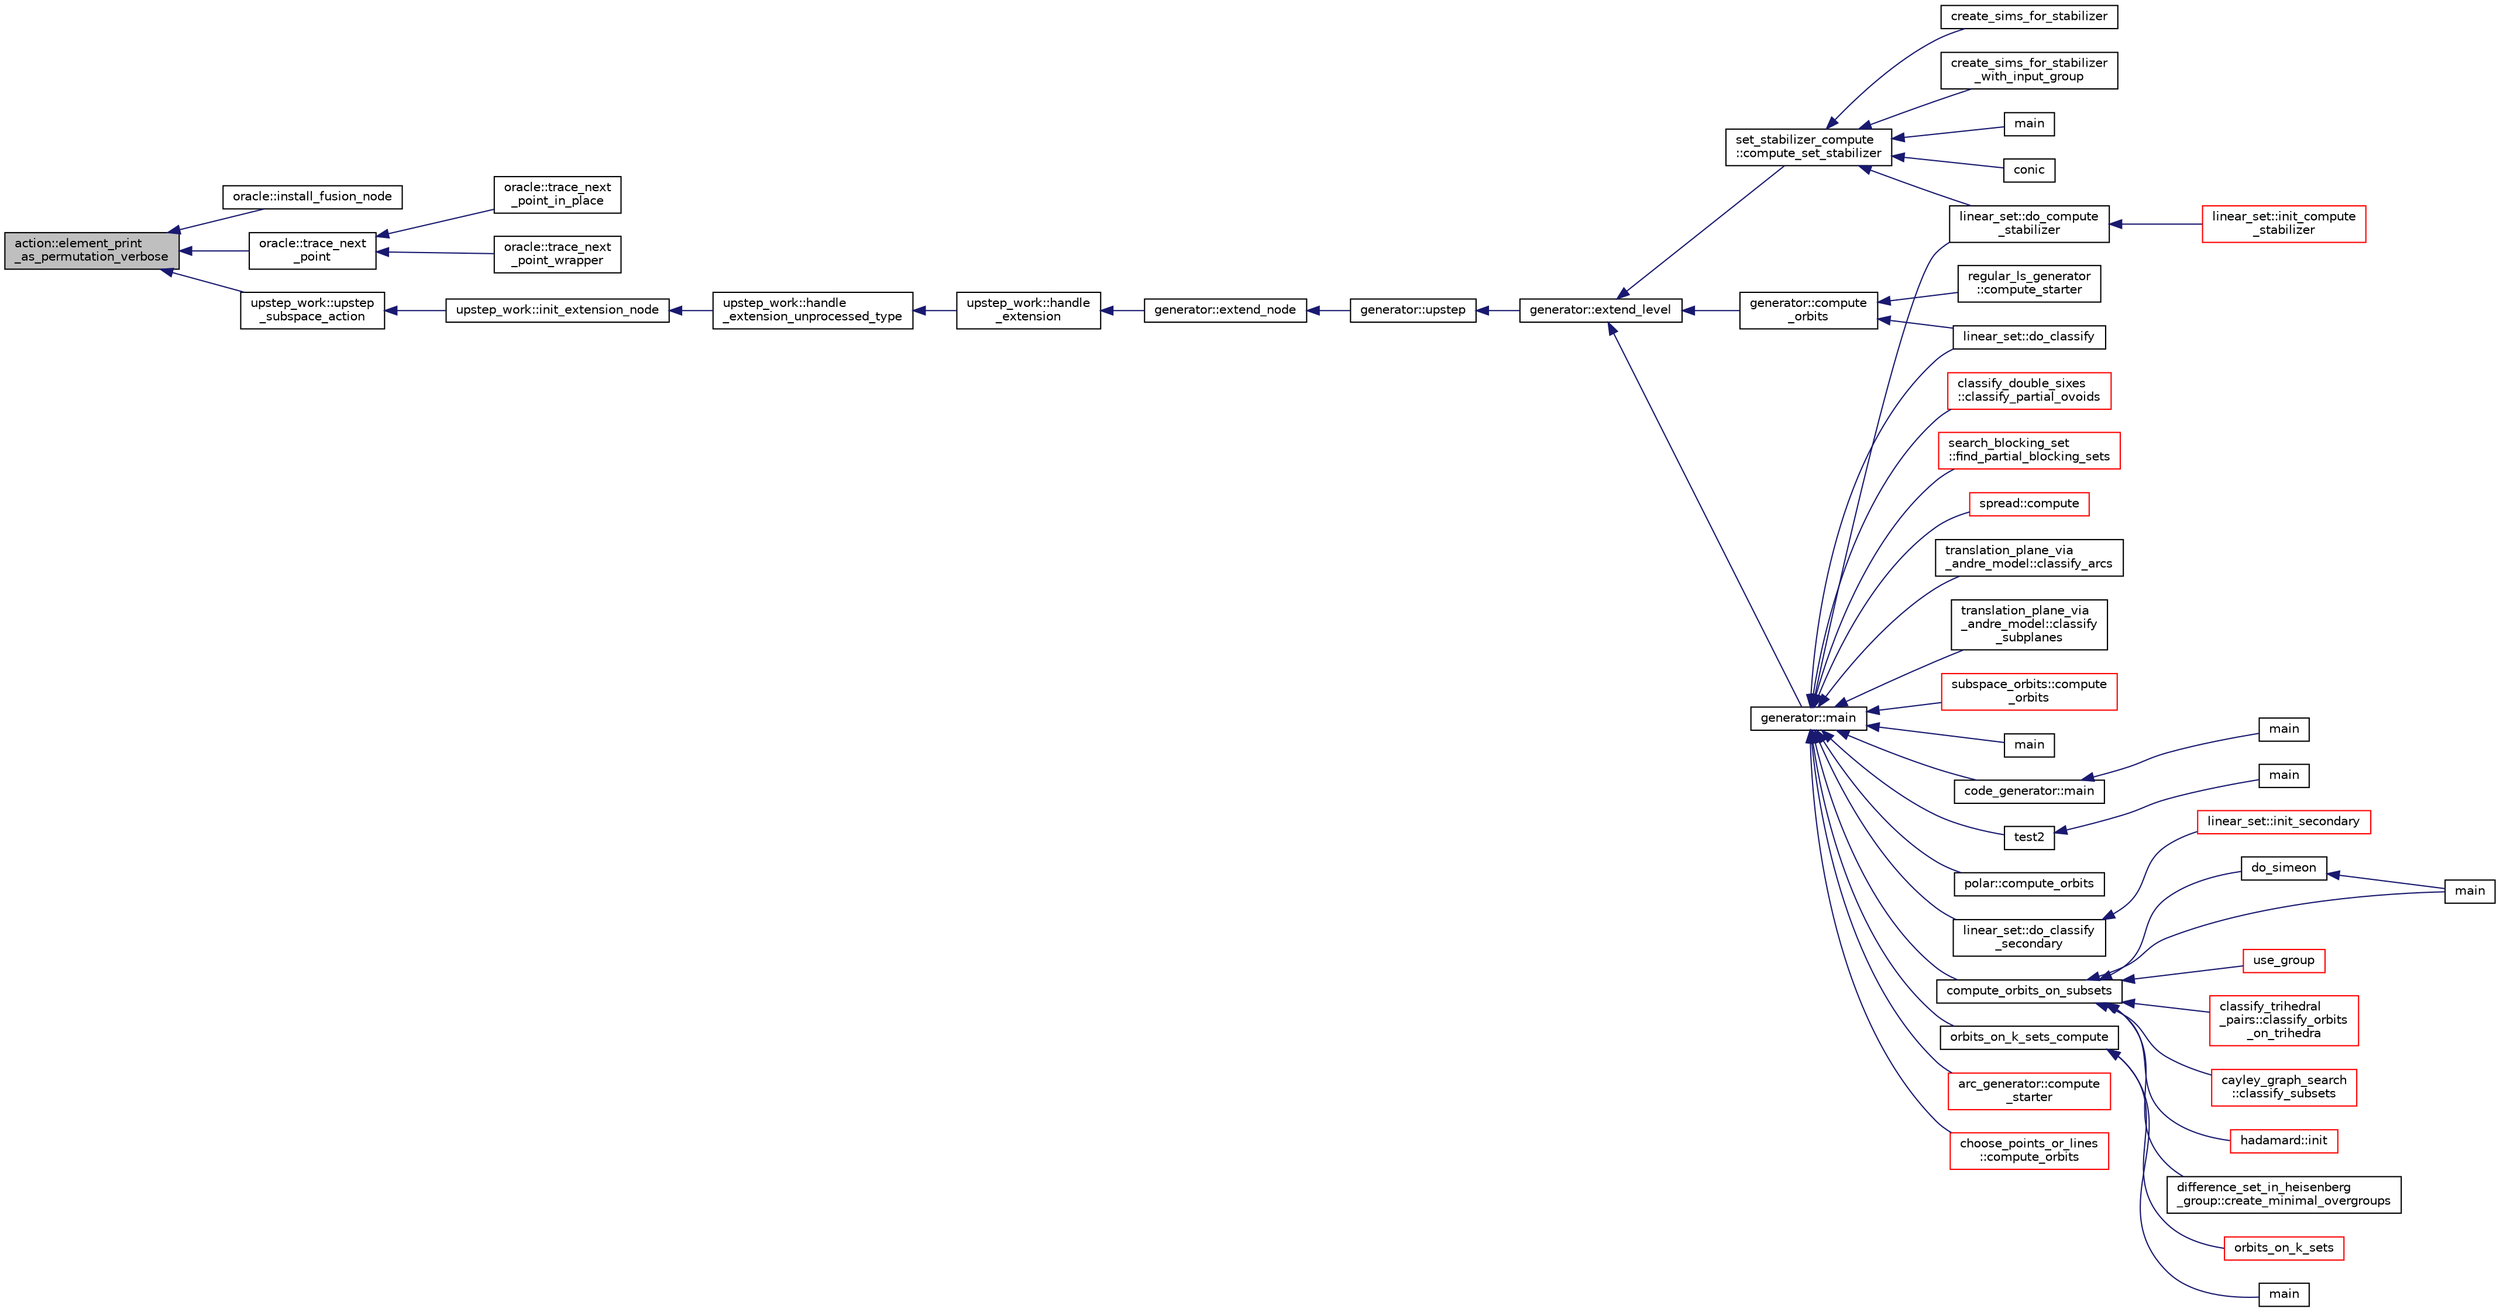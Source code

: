 digraph "action::element_print_as_permutation_verbose"
{
  edge [fontname="Helvetica",fontsize="10",labelfontname="Helvetica",labelfontsize="10"];
  node [fontname="Helvetica",fontsize="10",shape=record];
  rankdir="LR";
  Node7768 [label="action::element_print\l_as_permutation_verbose",height=0.2,width=0.4,color="black", fillcolor="grey75", style="filled", fontcolor="black"];
  Node7768 -> Node7769 [dir="back",color="midnightblue",fontsize="10",style="solid",fontname="Helvetica"];
  Node7769 [label="oracle::install_fusion_node",height=0.2,width=0.4,color="black", fillcolor="white", style="filled",URL="$d7/da7/classoracle.html#a8375f717ccaea657f03f4d03fa68a9a2"];
  Node7768 -> Node7770 [dir="back",color="midnightblue",fontsize="10",style="solid",fontname="Helvetica"];
  Node7770 [label="oracle::trace_next\l_point",height=0.2,width=0.4,color="black", fillcolor="white", style="filled",URL="$d7/da7/classoracle.html#ae86c3f9d4b95b5a6e88ee0959942ecde"];
  Node7770 -> Node7771 [dir="back",color="midnightblue",fontsize="10",style="solid",fontname="Helvetica"];
  Node7771 [label="oracle::trace_next\l_point_wrapper",height=0.2,width=0.4,color="black", fillcolor="white", style="filled",URL="$d7/da7/classoracle.html#a33e1e9e4dde6fbecd7ae858576a7132f"];
  Node7770 -> Node7772 [dir="back",color="midnightblue",fontsize="10",style="solid",fontname="Helvetica"];
  Node7772 [label="oracle::trace_next\l_point_in_place",height=0.2,width=0.4,color="black", fillcolor="white", style="filled",URL="$d7/da7/classoracle.html#a4dbea33418d5c0f550a960a5c83194a5"];
  Node7768 -> Node7773 [dir="back",color="midnightblue",fontsize="10",style="solid",fontname="Helvetica"];
  Node7773 [label="upstep_work::upstep\l_subspace_action",height=0.2,width=0.4,color="black", fillcolor="white", style="filled",URL="$d2/dd6/classupstep__work.html#afd45c862c93f460a2e523f074d024529"];
  Node7773 -> Node7774 [dir="back",color="midnightblue",fontsize="10",style="solid",fontname="Helvetica"];
  Node7774 [label="upstep_work::init_extension_node",height=0.2,width=0.4,color="black", fillcolor="white", style="filled",URL="$d2/dd6/classupstep__work.html#ad74931a4c6dc97102d405a755433297d"];
  Node7774 -> Node7775 [dir="back",color="midnightblue",fontsize="10",style="solid",fontname="Helvetica"];
  Node7775 [label="upstep_work::handle\l_extension_unprocessed_type",height=0.2,width=0.4,color="black", fillcolor="white", style="filled",URL="$d2/dd6/classupstep__work.html#a4687dfab87eb7d0646cb79008dd3d32d"];
  Node7775 -> Node7776 [dir="back",color="midnightblue",fontsize="10",style="solid",fontname="Helvetica"];
  Node7776 [label="upstep_work::handle\l_extension",height=0.2,width=0.4,color="black", fillcolor="white", style="filled",URL="$d2/dd6/classupstep__work.html#ad8ba22a74e9884f92e11340b24e6a6d6"];
  Node7776 -> Node7777 [dir="back",color="midnightblue",fontsize="10",style="solid",fontname="Helvetica"];
  Node7777 [label="generator::extend_node",height=0.2,width=0.4,color="black", fillcolor="white", style="filled",URL="$d7/d73/classgenerator.html#ac71fa071cf218f54cdd9306a541744ae"];
  Node7777 -> Node7778 [dir="back",color="midnightblue",fontsize="10",style="solid",fontname="Helvetica"];
  Node7778 [label="generator::upstep",height=0.2,width=0.4,color="black", fillcolor="white", style="filled",URL="$d7/d73/classgenerator.html#ae0f2cebdabc821837f633656d7b0fdfe"];
  Node7778 -> Node7779 [dir="back",color="midnightblue",fontsize="10",style="solid",fontname="Helvetica"];
  Node7779 [label="generator::extend_level",height=0.2,width=0.4,color="black", fillcolor="white", style="filled",URL="$d7/d73/classgenerator.html#a91b84d80ccec0cd2136bc221c30e0f8e"];
  Node7779 -> Node7780 [dir="back",color="midnightblue",fontsize="10",style="solid",fontname="Helvetica"];
  Node7780 [label="set_stabilizer_compute\l::compute_set_stabilizer",height=0.2,width=0.4,color="black", fillcolor="white", style="filled",URL="$d8/dc6/classset__stabilizer__compute.html#ad4f92074322e98c7cd0ed5d4f8486b76"];
  Node7780 -> Node7781 [dir="back",color="midnightblue",fontsize="10",style="solid",fontname="Helvetica"];
  Node7781 [label="main",height=0.2,width=0.4,color="black", fillcolor="white", style="filled",URL="$db/d67/test__hyperoval_8_c.html#a3c04138a5bfe5d72780bb7e82a18e627"];
  Node7780 -> Node7782 [dir="back",color="midnightblue",fontsize="10",style="solid",fontname="Helvetica"];
  Node7782 [label="conic",height=0.2,width=0.4,color="black", fillcolor="white", style="filled",URL="$d4/de8/conic_8_c.html#a96def9474b981a9d5831a9b48d85d652"];
  Node7780 -> Node7783 [dir="back",color="midnightblue",fontsize="10",style="solid",fontname="Helvetica"];
  Node7783 [label="linear_set::do_compute\l_stabilizer",height=0.2,width=0.4,color="black", fillcolor="white", style="filled",URL="$dd/d86/classlinear__set.html#ae8f58ded28fb5370f4459cca42b7463b"];
  Node7783 -> Node7784 [dir="back",color="midnightblue",fontsize="10",style="solid",fontname="Helvetica"];
  Node7784 [label="linear_set::init_compute\l_stabilizer",height=0.2,width=0.4,color="red", fillcolor="white", style="filled",URL="$dd/d86/classlinear__set.html#a0cc3eaec1896fdc977b62e94623b055b"];
  Node7780 -> Node7786 [dir="back",color="midnightblue",fontsize="10",style="solid",fontname="Helvetica"];
  Node7786 [label="create_sims_for_stabilizer",height=0.2,width=0.4,color="black", fillcolor="white", style="filled",URL="$d0/d76/tl__algebra__and__number__theory_8h.html#af2c67d225072549409be710ac3cd30f8"];
  Node7780 -> Node7787 [dir="back",color="midnightblue",fontsize="10",style="solid",fontname="Helvetica"];
  Node7787 [label="create_sims_for_stabilizer\l_with_input_group",height=0.2,width=0.4,color="black", fillcolor="white", style="filled",URL="$d0/d76/tl__algebra__and__number__theory_8h.html#af5482567a8d6ba5c2fe593bf6f7f9a0f"];
  Node7779 -> Node7788 [dir="back",color="midnightblue",fontsize="10",style="solid",fontname="Helvetica"];
  Node7788 [label="generator::compute\l_orbits",height=0.2,width=0.4,color="black", fillcolor="white", style="filled",URL="$d7/d73/classgenerator.html#a23989bc20ecaaed39c4119c758367f40"];
  Node7788 -> Node7789 [dir="back",color="midnightblue",fontsize="10",style="solid",fontname="Helvetica"];
  Node7789 [label="regular_ls_generator\l::compute_starter",height=0.2,width=0.4,color="black", fillcolor="white", style="filled",URL="$d2/dd8/classregular__ls__generator.html#aa38907741058694a73194b02ceb4a53d"];
  Node7788 -> Node7790 [dir="back",color="midnightblue",fontsize="10",style="solid",fontname="Helvetica"];
  Node7790 [label="linear_set::do_classify",height=0.2,width=0.4,color="black", fillcolor="white", style="filled",URL="$dd/d86/classlinear__set.html#a3eb2dbce7fa8b71901dfc12f288ddd0c"];
  Node7779 -> Node7791 [dir="back",color="midnightblue",fontsize="10",style="solid",fontname="Helvetica"];
  Node7791 [label="generator::main",height=0.2,width=0.4,color="black", fillcolor="white", style="filled",URL="$d7/d73/classgenerator.html#a01abff8e9f231bf0d82e2e8e0061f242"];
  Node7791 -> Node7792 [dir="back",color="midnightblue",fontsize="10",style="solid",fontname="Helvetica"];
  Node7792 [label="main",height=0.2,width=0.4,color="black", fillcolor="white", style="filled",URL="$d2/d11/codes_8h.html#a217dbf8b442f20279ea00b898af96f52"];
  Node7791 -> Node7793 [dir="back",color="midnightblue",fontsize="10",style="solid",fontname="Helvetica"];
  Node7793 [label="code_generator::main",height=0.2,width=0.4,color="black", fillcolor="white", style="filled",URL="$db/d37/classcode__generator.html#ab3cf3a306e4032c2b471ac95321c599f"];
  Node7793 -> Node7794 [dir="back",color="midnightblue",fontsize="10",style="solid",fontname="Helvetica"];
  Node7794 [label="main",height=0.2,width=0.4,color="black", fillcolor="white", style="filled",URL="$d4/d4f/codes_8_c.html#a217dbf8b442f20279ea00b898af96f52"];
  Node7791 -> Node7795 [dir="back",color="midnightblue",fontsize="10",style="solid",fontname="Helvetica"];
  Node7795 [label="test2",height=0.2,width=0.4,color="black", fillcolor="white", style="filled",URL="$d9/db0/factor__space_8_c.html#a39d73a812e5fd8f1bc111e948368cb10"];
  Node7795 -> Node7796 [dir="back",color="midnightblue",fontsize="10",style="solid",fontname="Helvetica"];
  Node7796 [label="main",height=0.2,width=0.4,color="black", fillcolor="white", style="filled",URL="$d9/db0/factor__space_8_c.html#a3c04138a5bfe5d72780bb7e82a18e627"];
  Node7791 -> Node7797 [dir="back",color="midnightblue",fontsize="10",style="solid",fontname="Helvetica"];
  Node7797 [label="polar::compute_orbits",height=0.2,width=0.4,color="black", fillcolor="white", style="filled",URL="$da/d1c/classpolar.html#ac4c3c4f95d14c74ff4a3ec3f3479a1da"];
  Node7791 -> Node7790 [dir="back",color="midnightblue",fontsize="10",style="solid",fontname="Helvetica"];
  Node7791 -> Node7798 [dir="back",color="midnightblue",fontsize="10",style="solid",fontname="Helvetica"];
  Node7798 [label="linear_set::do_classify\l_secondary",height=0.2,width=0.4,color="black", fillcolor="white", style="filled",URL="$dd/d86/classlinear__set.html#a47eb7f9995f3343abd3bdfbf9a9a9162"];
  Node7798 -> Node7799 [dir="back",color="midnightblue",fontsize="10",style="solid",fontname="Helvetica"];
  Node7799 [label="linear_set::init_secondary",height=0.2,width=0.4,color="red", fillcolor="white", style="filled",URL="$dd/d86/classlinear__set.html#a7bf8cd7805559b5762921687a7c1ed97"];
  Node7791 -> Node7783 [dir="back",color="midnightblue",fontsize="10",style="solid",fontname="Helvetica"];
  Node7791 -> Node7801 [dir="back",color="midnightblue",fontsize="10",style="solid",fontname="Helvetica"];
  Node7801 [label="compute_orbits_on_subsets",height=0.2,width=0.4,color="black", fillcolor="white", style="filled",URL="$d3/d35/snakes__and__ladders__global_8_c.html#af33697aede0480110b1227f727252637"];
  Node7801 -> Node7802 [dir="back",color="midnightblue",fontsize="10",style="solid",fontname="Helvetica"];
  Node7802 [label="cayley_graph_search\l::classify_subsets",height=0.2,width=0.4,color="red", fillcolor="white", style="filled",URL="$de/dae/classcayley__graph__search.html#a4cf8a90752e018a281481ac80ad52c4b"];
  Node7801 -> Node7805 [dir="back",color="midnightblue",fontsize="10",style="solid",fontname="Helvetica"];
  Node7805 [label="hadamard::init",height=0.2,width=0.4,color="red", fillcolor="white", style="filled",URL="$d7/dbb/classhadamard.html#a16af359850b8bdd0d2a73e260d496c33"];
  Node7801 -> Node7807 [dir="back",color="midnightblue",fontsize="10",style="solid",fontname="Helvetica"];
  Node7807 [label="difference_set_in_heisenberg\l_group::create_minimal_overgroups",height=0.2,width=0.4,color="black", fillcolor="white", style="filled",URL="$de/d8a/classdifference__set__in__heisenberg__group.html#a9bde5ad5da3ebaebf98fbfd3e8110b79"];
  Node7801 -> Node7808 [dir="back",color="midnightblue",fontsize="10",style="solid",fontname="Helvetica"];
  Node7808 [label="main",height=0.2,width=0.4,color="black", fillcolor="white", style="filled",URL="$d5/d13/simeon_8_c.html#ae66f6b31b5ad750f1fe042a706a4e3d4"];
  Node7801 -> Node7809 [dir="back",color="midnightblue",fontsize="10",style="solid",fontname="Helvetica"];
  Node7809 [label="do_simeon",height=0.2,width=0.4,color="black", fillcolor="white", style="filled",URL="$d5/d13/simeon_8_c.html#a36cf3f9cb484fa44da7a7dfcbe9385d0"];
  Node7809 -> Node7808 [dir="back",color="midnightblue",fontsize="10",style="solid",fontname="Helvetica"];
  Node7801 -> Node7810 [dir="back",color="midnightblue",fontsize="10",style="solid",fontname="Helvetica"];
  Node7810 [label="use_group",height=0.2,width=0.4,color="red", fillcolor="white", style="filled",URL="$d9/d9f/all__cliques_8_c.html#aba62531e97173264c39afe2c7857af31"];
  Node7801 -> Node7812 [dir="back",color="midnightblue",fontsize="10",style="solid",fontname="Helvetica"];
  Node7812 [label="classify_trihedral\l_pairs::classify_orbits\l_on_trihedra",height=0.2,width=0.4,color="red", fillcolor="white", style="filled",URL="$d1/d21/classclassify__trihedral__pairs.html#a99625621bfba4bb65b3d60304b306539"];
  Node7791 -> Node7819 [dir="back",color="midnightblue",fontsize="10",style="solid",fontname="Helvetica"];
  Node7819 [label="orbits_on_k_sets_compute",height=0.2,width=0.4,color="black", fillcolor="white", style="filled",URL="$d3/d35/snakes__and__ladders__global_8_c.html#a96743526b15703539d544499276aaa71"];
  Node7819 -> Node7820 [dir="back",color="midnightblue",fontsize="10",style="solid",fontname="Helvetica"];
  Node7820 [label="main",height=0.2,width=0.4,color="black", fillcolor="white", style="filled",URL="$d9/d5f/example__fano__plane_8_c.html#ae66f6b31b5ad750f1fe042a706a4e3d4"];
  Node7819 -> Node7821 [dir="back",color="midnightblue",fontsize="10",style="solid",fontname="Helvetica"];
  Node7821 [label="orbits_on_k_sets",height=0.2,width=0.4,color="red", fillcolor="white", style="filled",URL="$d3/d35/snakes__and__ladders__global_8_c.html#afe3d79116aa8b4d1a93d444a3a979b6e"];
  Node7791 -> Node7830 [dir="back",color="midnightblue",fontsize="10",style="solid",fontname="Helvetica"];
  Node7830 [label="arc_generator::compute\l_starter",height=0.2,width=0.4,color="red", fillcolor="white", style="filled",URL="$d4/d21/classarc__generator.html#aad1dcec3a1c302e743d574bd1ac857d9"];
  Node7791 -> Node7835 [dir="back",color="midnightblue",fontsize="10",style="solid",fontname="Helvetica"];
  Node7835 [label="choose_points_or_lines\l::compute_orbits",height=0.2,width=0.4,color="red", fillcolor="white", style="filled",URL="$d6/d75/classchoose__points__or__lines.html#adc353e2d41dc8a39563322c8cdd85f61"];
  Node7791 -> Node7837 [dir="back",color="midnightblue",fontsize="10",style="solid",fontname="Helvetica"];
  Node7837 [label="classify_double_sixes\l::classify_partial_ovoids",height=0.2,width=0.4,color="red", fillcolor="white", style="filled",URL="$dd/d23/classclassify__double__sixes.html#a2253fca143a0e8a3e39655eb05668ae9"];
  Node7791 -> Node7839 [dir="back",color="midnightblue",fontsize="10",style="solid",fontname="Helvetica"];
  Node7839 [label="search_blocking_set\l::find_partial_blocking_sets",height=0.2,width=0.4,color="red", fillcolor="white", style="filled",URL="$dc/d36/classsearch__blocking__set.html#ad3fdb3d356db75a02c406bc9d4e9e9b6"];
  Node7791 -> Node7841 [dir="back",color="midnightblue",fontsize="10",style="solid",fontname="Helvetica"];
  Node7841 [label="spread::compute",height=0.2,width=0.4,color="red", fillcolor="white", style="filled",URL="$da/dc1/classspread.html#a9674466d3e03b8dad79882299c638a21"];
  Node7791 -> Node7843 [dir="back",color="midnightblue",fontsize="10",style="solid",fontname="Helvetica"];
  Node7843 [label="translation_plane_via\l_andre_model::classify_arcs",height=0.2,width=0.4,color="black", fillcolor="white", style="filled",URL="$d1/dcc/classtranslation__plane__via__andre__model.html#ac8f002e812a8b152d41e806688601c5e"];
  Node7791 -> Node7844 [dir="back",color="midnightblue",fontsize="10",style="solid",fontname="Helvetica"];
  Node7844 [label="translation_plane_via\l_andre_model::classify\l_subplanes",height=0.2,width=0.4,color="black", fillcolor="white", style="filled",URL="$d1/dcc/classtranslation__plane__via__andre__model.html#a794fefa95f0a7f7b887133375988ee55"];
  Node7791 -> Node7845 [dir="back",color="midnightblue",fontsize="10",style="solid",fontname="Helvetica"];
  Node7845 [label="subspace_orbits::compute\l_orbits",height=0.2,width=0.4,color="red", fillcolor="white", style="filled",URL="$d2/d9f/classsubspace__orbits.html#a2778f8d49cde1675de1ef6acfe180b63"];
}
